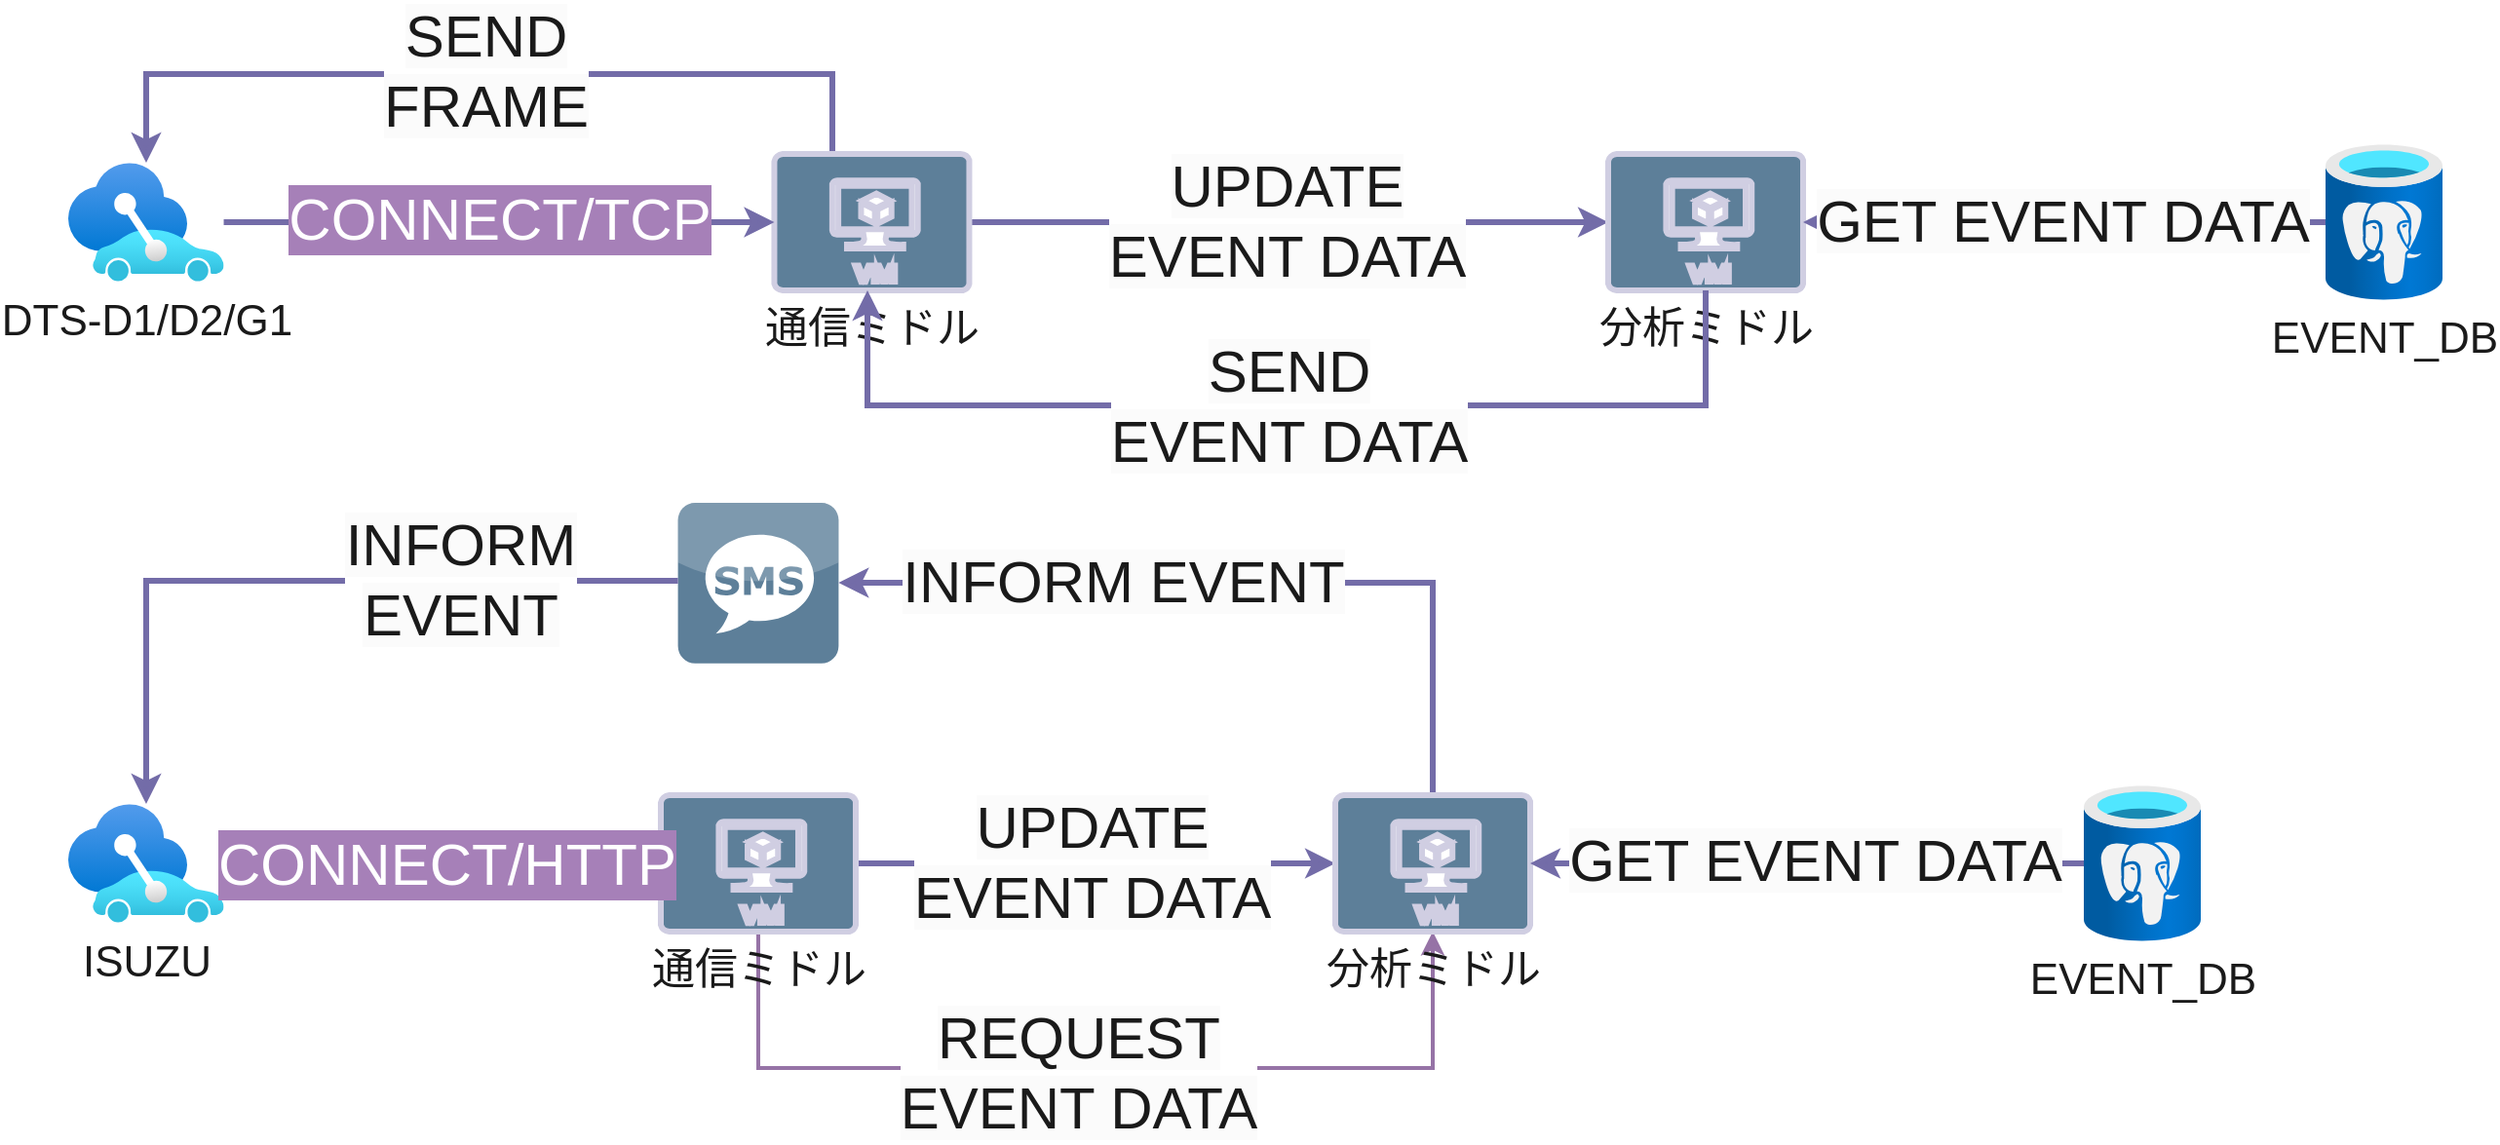 <mxfile version="24.7.16" pages="3">
  <diagram name="V3-TTI" id="n_-BP2Z6rM-4rdSZ633D">
    <mxGraphModel dx="1467" dy="806" grid="1" gridSize="10" guides="1" tooltips="1" connect="1" arrows="1" fold="1" page="1" pageScale="1" pageWidth="827" pageHeight="1169" math="0" shadow="0">
      <root>
        <mxCell id="0" />
        <mxCell id="1" parent="0" />
        <mxCell id="bnF_GTkMxTmzhYA7cZSp-13" style="edgeStyle=orthogonalEdgeStyle;rounded=0;orthogonalLoop=1;jettySize=auto;html=1;startArrow=none;startFill=0;endArrow=classic;endFill=1;strokeWidth=3;strokeColor=#736CA8;labelBackgroundColor=none;fontColor=default;fontSize=22;" parent="1" source="bnF_GTkMxTmzhYA7cZSp-1" target="bnF_GTkMxTmzhYA7cZSp-2" edge="1">
          <mxGeometry relative="1" as="geometry" />
        </mxCell>
        <mxCell id="BQy1X_OXweIhYbrGlqar-3" value="&lt;span style=&quot;color: rgb(26, 26, 26); font-size: 30px; background-color: rgb(251, 251, 251);&quot;&gt;UPDATE&lt;/span&gt;&lt;div&gt;&lt;span style=&quot;color: rgb(26, 26, 26); font-size: 30px; background-color: rgb(251, 251, 251);&quot;&gt;EVENT DATA&lt;/span&gt;&lt;/div&gt;" style="edgeLabel;html=1;align=center;verticalAlign=middle;resizable=0;points=[];fontSize=30;" parent="bnF_GTkMxTmzhYA7cZSp-13" vertex="1" connectable="0">
          <mxGeometry x="-0.007" y="1" relative="1" as="geometry">
            <mxPoint as="offset" />
          </mxGeometry>
        </mxCell>
        <mxCell id="bnF_GTkMxTmzhYA7cZSp-16" style="edgeStyle=orthogonalEdgeStyle;rounded=0;orthogonalLoop=1;jettySize=auto;html=1;strokeWidth=3;strokeColor=#736CA8;labelBackgroundColor=none;fontColor=default;fontSize=22;" parent="1" source="bnF_GTkMxTmzhYA7cZSp-1" target="bnF_GTkMxTmzhYA7cZSp-10" edge="1">
          <mxGeometry relative="1" as="geometry">
            <Array as="points">
              <mxPoint x="432" y="40" />
              <mxPoint x="80" y="40" />
            </Array>
          </mxGeometry>
        </mxCell>
        <mxCell id="BQy1X_OXweIhYbrGlqar-2" value="&lt;span style=&quot;color: rgb(26, 26, 26); font-size: 30px; background-color: rgb(251, 251, 251);&quot;&gt;SEND&lt;/span&gt;&lt;div&gt;&lt;span style=&quot;color: rgb(26, 26, 26); font-size: 30px; background-color: rgb(251, 251, 251);&quot;&gt;FRAME&lt;/span&gt;&lt;/div&gt;" style="edgeLabel;html=1;align=center;verticalAlign=middle;resizable=0;points=[];fontSize=30;" parent="bnF_GTkMxTmzhYA7cZSp-16" vertex="1" connectable="0">
          <mxGeometry x="-0.001" y="-2" relative="1" as="geometry">
            <mxPoint as="offset" />
          </mxGeometry>
        </mxCell>
        <mxCell id="bnF_GTkMxTmzhYA7cZSp-1" value="通信ミドル" style="verticalLabelPosition=bottom;html=1;verticalAlign=top;align=center;strokeColor=#D0CEE2;fillColor=#5D7F99;shape=mxgraph.azure.virtual_machine;fontSize=22;strokeWidth=3;labelBackgroundColor=none;fontColor=#1A1A1A;" parent="1" vertex="1">
          <mxGeometry x="402.23" y="81" width="100" height="70" as="geometry" />
        </mxCell>
        <mxCell id="bnF_GTkMxTmzhYA7cZSp-2" value="分析ミドル" style="verticalLabelPosition=bottom;html=1;verticalAlign=top;align=center;strokeColor=#D0CEE2;fillColor=#5D7F99;shape=mxgraph.azure.virtual_machine;fontSize=22;strokeWidth=3;labelBackgroundColor=none;fontColor=#1A1A1A;" parent="1" vertex="1">
          <mxGeometry x="830" y="81" width="100" height="70" as="geometry" />
        </mxCell>
        <mxCell id="bnF_GTkMxTmzhYA7cZSp-9" style="edgeStyle=orthogonalEdgeStyle;rounded=0;orthogonalLoop=1;jettySize=auto;html=1;strokeWidth=3;strokeColor=#736CA8;labelBackgroundColor=none;fontColor=default;fontSize=22;" parent="1" source="bnF_GTkMxTmzhYA7cZSp-8" target="bnF_GTkMxTmzhYA7cZSp-2" edge="1">
          <mxGeometry relative="1" as="geometry" />
        </mxCell>
        <mxCell id="BQy1X_OXweIhYbrGlqar-5" value="&lt;span style=&quot;color: rgb(26, 26, 26); font-size: 30px; background-color: rgb(251, 251, 251);&quot;&gt;GET EVENT DATA&lt;/span&gt;" style="edgeLabel;html=1;align=center;verticalAlign=middle;resizable=0;points=[];fontSize=30;" parent="bnF_GTkMxTmzhYA7cZSp-9" vertex="1" connectable="0">
          <mxGeometry x="0.009" y="-1" relative="1" as="geometry">
            <mxPoint as="offset" />
          </mxGeometry>
        </mxCell>
        <mxCell id="bnF_GTkMxTmzhYA7cZSp-8" value="EVENT_DB" style="image;aspect=fixed;html=1;points=[];align=center;fontSize=22;image=img/lib/azure2/databases/Azure_Database_PostgreSQL_Server.svg;strokeWidth=3;fillColor=#5D7F99;strokeColor=#D0CEE2;labelBackgroundColor=none;fontColor=#1A1A1A;" parent="1" vertex="1">
          <mxGeometry x="1198" y="76" width="60" height="80" as="geometry" />
        </mxCell>
        <mxCell id="bnF_GTkMxTmzhYA7cZSp-10" value="DTS-D1/D2/G1" style="image;aspect=fixed;html=1;points=[];align=center;fontSize=22;image=img/lib/azure2/other/Connected_Vehicle_Platform.svg;strokeWidth=3;fillColor=#5D7F99;strokeColor=#D0CEE2;labelBackgroundColor=none;fontColor=#1A1A1A;" parent="1" vertex="1">
          <mxGeometry x="40" y="85.5" width="79.77" height="61" as="geometry" />
        </mxCell>
        <mxCell id="bnF_GTkMxTmzhYA7cZSp-12" style="edgeStyle=orthogonalEdgeStyle;rounded=0;orthogonalLoop=1;jettySize=auto;html=1;entryX=0;entryY=0.5;entryDx=0;entryDy=0;entryPerimeter=0;strokeWidth=3;strokeColor=#736CA8;labelBackgroundColor=none;fontColor=default;fontSize=22;" parent="1" source="bnF_GTkMxTmzhYA7cZSp-10" target="bnF_GTkMxTmzhYA7cZSp-1" edge="1">
          <mxGeometry relative="1" as="geometry" />
        </mxCell>
        <mxCell id="BQy1X_OXweIhYbrGlqar-1" value="&lt;span style=&quot;font-size: 30px;&quot;&gt;CONNECT/TCP&lt;/span&gt;" style="edgeLabel;html=1;align=center;verticalAlign=middle;resizable=0;points=[];fontSize=30;fontColor=#FFFFFF;labelBackgroundColor=#A680B8;" parent="bnF_GTkMxTmzhYA7cZSp-12" vertex="1" connectable="0">
          <mxGeometry x="0.008" y="2" relative="1" as="geometry">
            <mxPoint x="-2" as="offset" />
          </mxGeometry>
        </mxCell>
        <mxCell id="3nwgfoT_hswRjVwzcz-u-1" style="edgeStyle=orthogonalEdgeStyle;rounded=0;orthogonalLoop=1;jettySize=auto;html=1;strokeColor=#736CA8;fontColor=default;strokeWidth=3;labelBackgroundColor=none;fontSize=22;" parent="1" source="bnF_GTkMxTmzhYA7cZSp-2" target="bnF_GTkMxTmzhYA7cZSp-1" edge="1">
          <mxGeometry relative="1" as="geometry">
            <mxPoint x="880" y="290" as="sourcePoint" />
            <mxPoint x="452.23" y="220" as="targetPoint" />
            <Array as="points">
              <mxPoint x="880" y="210" />
              <mxPoint x="450" y="210" />
            </Array>
          </mxGeometry>
        </mxCell>
        <mxCell id="BQy1X_OXweIhYbrGlqar-4" value="&lt;span style=&quot;color: rgb(26, 26, 26); font-size: 30px; background-color: rgb(251, 251, 251);&quot;&gt;SEND&lt;/span&gt;&lt;div&gt;&lt;span style=&quot;color: rgb(26, 26, 26); font-size: 30px; background-color: rgb(251, 251, 251);&quot;&gt;EVENT DATA&lt;/span&gt;&lt;/div&gt;" style="edgeLabel;html=1;align=center;verticalAlign=middle;resizable=0;points=[];fontSize=30;" parent="3nwgfoT_hswRjVwzcz-u-1" vertex="1" connectable="0">
          <mxGeometry x="-0.004" relative="1" as="geometry">
            <mxPoint as="offset" />
          </mxGeometry>
        </mxCell>
        <mxCell id="q_5lCT05Onl2vClUrT04-1" style="edgeStyle=orthogonalEdgeStyle;rounded=1;orthogonalLoop=1;jettySize=auto;html=1;startArrow=none;startFill=0;endArrow=classic;endFill=1;strokeWidth=3;strokeColor=#736CA8;labelBackgroundColor=none;fontColor=default;fontSize=22;" parent="1" source="q_5lCT05Onl2vClUrT04-3" target="q_5lCT05Onl2vClUrT04-6" edge="1">
          <mxGeometry relative="1" as="geometry" />
        </mxCell>
        <mxCell id="q_5lCT05Onl2vClUrT04-2" value="&lt;span style=&quot;background-color: rgb(251, 251, 251); color: rgb(26, 26, 26);&quot;&gt;UPDATE&lt;/span&gt;&lt;div&gt;&lt;span style=&quot;background-color: rgb(251, 251, 251); color: rgb(26, 26, 26);&quot;&gt;EVENT DATA&lt;/span&gt;&lt;/div&gt;" style="edgeLabel;html=1;align=center;verticalAlign=middle;resizable=0;points=[];fontSize=30;" parent="q_5lCT05Onl2vClUrT04-1" vertex="1" connectable="0">
          <mxGeometry x="-0.016" y="1" relative="1" as="geometry">
            <mxPoint as="offset" />
          </mxGeometry>
        </mxCell>
        <mxCell id="2zDPT6uKjCHDk1diIaB2-3" style="edgeStyle=orthogonalEdgeStyle;rounded=0;orthogonalLoop=1;jettySize=auto;html=1;fillColor=#e1d5e7;strokeColor=#9673a6;strokeWidth=2;" edge="1" parent="1" source="q_5lCT05Onl2vClUrT04-3" target="q_5lCT05Onl2vClUrT04-6">
          <mxGeometry relative="1" as="geometry">
            <Array as="points">
              <mxPoint x="394" y="550" />
              <mxPoint x="740" y="550" />
            </Array>
          </mxGeometry>
        </mxCell>
        <mxCell id="2zDPT6uKjCHDk1diIaB2-5" value="&lt;font color=&quot;#1a1a1a&quot;&gt;&lt;span style=&quot;font-size: 30px; background-color: rgb(251, 251, 251);&quot;&gt;REQUEST&lt;/span&gt;&lt;/font&gt;&lt;br&gt;&lt;div style=&quot;font-size: 30px;&quot;&gt;&lt;span style=&quot;background-color: rgb(251, 251, 251); color: rgb(26, 26, 26);&quot;&gt;EVENT DATA&lt;/span&gt;&lt;/div&gt;" style="edgeLabel;html=1;align=center;verticalAlign=middle;resizable=0;points=[];" vertex="1" connectable="0" parent="2zDPT6uKjCHDk1diIaB2-3">
          <mxGeometry x="-0.037" y="-2" relative="1" as="geometry">
            <mxPoint as="offset" />
          </mxGeometry>
        </mxCell>
        <mxCell id="q_5lCT05Onl2vClUrT04-3" value="通信ミドル" style="verticalLabelPosition=bottom;html=1;verticalAlign=top;align=center;strokeColor=#D0CEE2;fillColor=#5D7F99;shape=mxgraph.azure.virtual_machine;fontSize=22;strokeWidth=3;labelBackgroundColor=none;fontColor=#1A1A1A;rounded=1;" parent="1" vertex="1">
          <mxGeometry x="344" y="410" width="100" height="70" as="geometry" />
        </mxCell>
        <mxCell id="q_5lCT05Onl2vClUrT04-4" style="edgeStyle=orthogonalEdgeStyle;rounded=0;orthogonalLoop=1;jettySize=auto;html=1;strokeColor=#736CA8;strokeWidth=3;labelBackgroundColor=none;fontColor=default;curved=0;fontSize=22;" parent="1" source="q_5lCT05Onl2vClUrT04-6" target="q_5lCT05Onl2vClUrT04-13" edge="1">
          <mxGeometry relative="1" as="geometry">
            <Array as="points">
              <mxPoint x="740" y="301" />
            </Array>
          </mxGeometry>
        </mxCell>
        <mxCell id="q_5lCT05Onl2vClUrT04-5" value="&lt;span style=&quot;color: rgb(26, 26, 26); font-size: 30px; background-color: rgb(251, 251, 251);&quot;&gt;INFORM EVENT&lt;/span&gt;" style="edgeLabel;html=1;align=center;verticalAlign=middle;resizable=0;points=[];fontSize=30;" parent="q_5lCT05Onl2vClUrT04-4" vertex="1" connectable="0">
          <mxGeometry x="0.296" y="-1" relative="1" as="geometry">
            <mxPoint as="offset" />
          </mxGeometry>
        </mxCell>
        <mxCell id="q_5lCT05Onl2vClUrT04-6" value="分析ミドル" style="verticalLabelPosition=bottom;html=1;verticalAlign=top;align=center;strokeColor=#D0CEE2;fillColor=#5D7F99;shape=mxgraph.azure.virtual_machine;fontSize=22;strokeWidth=3;labelBackgroundColor=none;fontColor=#1A1A1A;rounded=1;" parent="1" vertex="1">
          <mxGeometry x="690" y="410" width="100" height="70" as="geometry" />
        </mxCell>
        <mxCell id="q_5lCT05Onl2vClUrT04-7" style="edgeStyle=orthogonalEdgeStyle;rounded=1;orthogonalLoop=1;jettySize=auto;html=1;strokeWidth=3;strokeColor=#736CA8;labelBackgroundColor=none;fontColor=default;fontSize=22;" parent="1" source="q_5lCT05Onl2vClUrT04-9" target="q_5lCT05Onl2vClUrT04-6" edge="1">
          <mxGeometry relative="1" as="geometry" />
        </mxCell>
        <mxCell id="q_5lCT05Onl2vClUrT04-8" value="&lt;span style=&quot;color: rgb(26, 26, 26); font-size: 30px; background-color: rgb(251, 251, 251);&quot;&gt;GET EVENT DATA&lt;/span&gt;" style="edgeLabel;html=1;align=center;verticalAlign=middle;resizable=0;points=[];fontSize=30;" parent="q_5lCT05Onl2vClUrT04-7" vertex="1" connectable="0">
          <mxGeometry x="-0.025" y="-2" relative="1" as="geometry">
            <mxPoint as="offset" />
          </mxGeometry>
        </mxCell>
        <mxCell id="q_5lCT05Onl2vClUrT04-9" value="EVENT_DB" style="image;aspect=fixed;html=1;points=[];align=center;fontSize=22;image=img/lib/azure2/databases/Azure_Database_PostgreSQL_Server.svg;strokeWidth=3;fillColor=#5D7F99;strokeColor=#D0CEE2;labelBackgroundColor=none;fontColor=#1A1A1A;rounded=1;" parent="1" vertex="1">
          <mxGeometry x="1074" y="405" width="60" height="80" as="geometry" />
        </mxCell>
        <mxCell id="q_5lCT05Onl2vClUrT04-10" value="ISUZU" style="image;aspect=fixed;html=1;points=[];align=center;fontSize=22;image=img/lib/azure2/other/Connected_Vehicle_Platform.svg;strokeWidth=3;fillColor=#5D7F99;strokeColor=#D0CEE2;labelBackgroundColor=none;fontColor=#1A1A1A;rounded=1;" parent="1" vertex="1">
          <mxGeometry x="40" y="414.5" width="79.77" height="61" as="geometry" />
        </mxCell>
        <mxCell id="q_5lCT05Onl2vClUrT04-11" style="edgeStyle=orthogonalEdgeStyle;rounded=1;orthogonalLoop=1;jettySize=auto;html=1;entryX=0;entryY=0.5;entryDx=0;entryDy=0;entryPerimeter=0;strokeWidth=3;strokeColor=#736CA8;labelBackgroundColor=none;fontColor=default;fontSize=22;" parent="1" source="q_5lCT05Onl2vClUrT04-10" target="q_5lCT05Onl2vClUrT04-3" edge="1">
          <mxGeometry relative="1" as="geometry" />
        </mxCell>
        <mxCell id="q_5lCT05Onl2vClUrT04-12" value="&lt;span style=&quot;font-size: 30px;&quot;&gt;CONNECT/HTTP&lt;/span&gt;" style="edgeLabel;html=1;align=center;verticalAlign=middle;resizable=0;points=[];fontSize=30;fontColor=#FFFFFF;labelBackgroundColor=#A680B8;" parent="q_5lCT05Onl2vClUrT04-11" vertex="1" connectable="0">
          <mxGeometry x="0.011" relative="1" as="geometry">
            <mxPoint as="offset" />
          </mxGeometry>
        </mxCell>
        <mxCell id="q_5lCT05Onl2vClUrT04-13" value="" style="dashed=0;outlineConnect=0;html=1;align=center;labelPosition=center;verticalLabelPosition=bottom;verticalAlign=top;shape=mxgraph.webicons.sms;fillColor=#5D7F99;labelBackgroundColor=none;strokeColor=#D0CEE2;fontColor=#1A1A1A;rounded=1;fontSize=22;" parent="1" vertex="1">
          <mxGeometry x="352.8" y="260" width="82.4" height="82.4" as="geometry" />
        </mxCell>
        <mxCell id="q_5lCT05Onl2vClUrT04-14" style="edgeStyle=orthogonalEdgeStyle;rounded=0;orthogonalLoop=1;jettySize=auto;html=1;strokeColor=#736CA8;strokeWidth=3;labelBackgroundColor=none;fontColor=default;curved=0;fontSize=22;" parent="1" source="q_5lCT05Onl2vClUrT04-13" target="q_5lCT05Onl2vClUrT04-10" edge="1">
          <mxGeometry relative="1" as="geometry">
            <Array as="points">
              <mxPoint x="80" y="300" />
            </Array>
          </mxGeometry>
        </mxCell>
        <mxCell id="q_5lCT05Onl2vClUrT04-15" value="&lt;span style=&quot;color: rgb(26, 26, 26); font-size: 30px; background-color: rgb(251, 251, 251);&quot;&gt;INFORM&lt;/span&gt;&lt;div&gt;&lt;span style=&quot;color: rgb(26, 26, 26); font-size: 30px; background-color: rgb(251, 251, 251);&quot;&gt;EVENT&lt;/span&gt;&lt;/div&gt;" style="edgeLabel;html=1;align=center;verticalAlign=middle;resizable=0;points=[];fontSize=30;" parent="q_5lCT05Onl2vClUrT04-14" vertex="1" connectable="0">
          <mxGeometry x="-0.421" y="-1" relative="1" as="geometry">
            <mxPoint as="offset" />
          </mxGeometry>
        </mxCell>
      </root>
    </mxGraphModel>
  </diagram>
  <diagram id="DDAeKijsnJYqkCSE0EXT" name="V3-ISUZU">
    <mxGraphModel dx="1386" dy="806" grid="1" gridSize="10" guides="1" tooltips="1" connect="1" arrows="1" fold="1" page="1" pageScale="1" pageWidth="827" pageHeight="1169" math="0" shadow="0">
      <root>
        <mxCell id="0" />
        <mxCell id="1" parent="0" />
        <mxCell id="71qHSc86nhLidYFrZ0Hx-1" style="edgeStyle=orthogonalEdgeStyle;rounded=1;orthogonalLoop=1;jettySize=auto;html=1;startArrow=none;startFill=0;endArrow=classic;endFill=1;strokeWidth=3;strokeColor=#736CA8;labelBackgroundColor=none;fontColor=default;" parent="1" source="71qHSc86nhLidYFrZ0Hx-3" target="71qHSc86nhLidYFrZ0Hx-4" edge="1">
          <mxGeometry relative="1" as="geometry" />
        </mxCell>
        <mxCell id="hnUC-xHkSyoxEst1gzkh-5" value="&lt;span style=&quot;color: rgb(26, 26, 26); font-size: 16px; background-color: rgb(251, 251, 251);&quot;&gt;REQ EVENT DATA&lt;/span&gt;" style="edgeLabel;html=1;align=center;verticalAlign=middle;resizable=0;points=[];" vertex="1" connectable="0" parent="71qHSc86nhLidYFrZ0Hx-1">
          <mxGeometry x="-0.016" y="1" relative="1" as="geometry">
            <mxPoint as="offset" />
          </mxGeometry>
        </mxCell>
        <mxCell id="71qHSc86nhLidYFrZ0Hx-3" value="通信ミドル" style="verticalLabelPosition=bottom;html=1;verticalAlign=top;align=center;strokeColor=#D0CEE2;fillColor=#5D7F99;shape=mxgraph.azure.virtual_machine;fontSize=16;strokeWidth=3;labelBackgroundColor=none;fontColor=#1A1A1A;rounded=1;" parent="1" vertex="1">
          <mxGeometry x="454" y="280" width="100" height="70" as="geometry" />
        </mxCell>
        <mxCell id="t9agoga5QZjk2vCG1AxP-9" style="edgeStyle=orthogonalEdgeStyle;rounded=1;orthogonalLoop=1;jettySize=auto;html=1;strokeColor=#736CA8;strokeWidth=3;labelBackgroundColor=none;fontColor=default;" parent="1" source="71qHSc86nhLidYFrZ0Hx-4" target="t9agoga5QZjk2vCG1AxP-8" edge="1">
          <mxGeometry relative="1" as="geometry">
            <Array as="points">
              <mxPoint x="850" y="150" />
            </Array>
          </mxGeometry>
        </mxCell>
        <mxCell id="hnUC-xHkSyoxEst1gzkh-3" value="&lt;span style=&quot;color: rgb(26, 26, 26); font-size: 16px; background-color: rgb(251, 251, 251);&quot;&gt;INFORM EVENT&lt;/span&gt;" style="edgeLabel;html=1;align=center;verticalAlign=middle;resizable=0;points=[];" vertex="1" connectable="0" parent="t9agoga5QZjk2vCG1AxP-9">
          <mxGeometry x="0.296" y="-1" relative="1" as="geometry">
            <mxPoint as="offset" />
          </mxGeometry>
        </mxCell>
        <mxCell id="71qHSc86nhLidYFrZ0Hx-4" value="分析ミドル" style="verticalLabelPosition=bottom;html=1;verticalAlign=top;align=center;strokeColor=#D0CEE2;fillColor=#5D7F99;shape=mxgraph.azure.virtual_machine;fontSize=16;strokeWidth=3;labelBackgroundColor=none;fontColor=#1A1A1A;rounded=1;" parent="1" vertex="1">
          <mxGeometry x="800" y="280" width="100" height="70" as="geometry" />
        </mxCell>
        <mxCell id="71qHSc86nhLidYFrZ0Hx-5" style="edgeStyle=orthogonalEdgeStyle;rounded=1;orthogonalLoop=1;jettySize=auto;html=1;strokeWidth=3;strokeColor=#736CA8;labelBackgroundColor=none;fontColor=default;" parent="1" source="71qHSc86nhLidYFrZ0Hx-6" target="71qHSc86nhLidYFrZ0Hx-4" edge="1">
          <mxGeometry relative="1" as="geometry" />
        </mxCell>
        <mxCell id="hnUC-xHkSyoxEst1gzkh-6" value="&lt;span style=&quot;color: rgb(26, 26, 26); font-size: 16px; background-color: rgb(251, 251, 251);&quot;&gt;GET EVENT DATA&lt;/span&gt;" style="edgeLabel;html=1;align=center;verticalAlign=middle;resizable=0;points=[];" vertex="1" connectable="0" parent="71qHSc86nhLidYFrZ0Hx-5">
          <mxGeometry x="-0.025" y="-2" relative="1" as="geometry">
            <mxPoint as="offset" />
          </mxGeometry>
        </mxCell>
        <mxCell id="71qHSc86nhLidYFrZ0Hx-6" value="EVENT_DB" style="image;aspect=fixed;html=1;points=[];align=center;fontSize=16;image=img/lib/azure2/databases/Azure_Database_PostgreSQL_Server.svg;strokeWidth=3;fillColor=#5D7F99;strokeColor=#D0CEE2;labelBackgroundColor=none;fontColor=#1A1A1A;rounded=1;" parent="1" vertex="1">
          <mxGeometry x="1136" y="275" width="60" height="80" as="geometry" />
        </mxCell>
        <mxCell id="71qHSc86nhLidYFrZ0Hx-7" value="ISUZU" style="image;aspect=fixed;html=1;points=[];align=center;fontSize=16;image=img/lib/azure2/other/Connected_Vehicle_Platform.svg;strokeWidth=3;fillColor=#5D7F99;strokeColor=#D0CEE2;labelBackgroundColor=none;fontColor=#1A1A1A;rounded=1;" parent="1" vertex="1">
          <mxGeometry x="170" y="284.5" width="79.77" height="61" as="geometry" />
        </mxCell>
        <mxCell id="71qHSc86nhLidYFrZ0Hx-8" style="edgeStyle=orthogonalEdgeStyle;rounded=1;orthogonalLoop=1;jettySize=auto;html=1;entryX=0;entryY=0.5;entryDx=0;entryDy=0;entryPerimeter=0;strokeWidth=3;strokeColor=#736CA8;labelBackgroundColor=none;fontColor=default;" parent="1" source="71qHSc86nhLidYFrZ0Hx-7" target="71qHSc86nhLidYFrZ0Hx-3" edge="1">
          <mxGeometry relative="1" as="geometry" />
        </mxCell>
        <mxCell id="hnUC-xHkSyoxEst1gzkh-4" value="&lt;span style=&quot;color: rgb(26, 26, 26); font-size: 16px; background-color: rgb(251, 251, 251);&quot;&gt;CONNECT/HTTP&lt;/span&gt;" style="edgeLabel;html=1;align=center;verticalAlign=middle;resizable=0;points=[];" vertex="1" connectable="0" parent="71qHSc86nhLidYFrZ0Hx-8">
          <mxGeometry x="0.011" relative="1" as="geometry">
            <mxPoint as="offset" />
          </mxGeometry>
        </mxCell>
        <mxCell id="t9agoga5QZjk2vCG1AxP-8" value="" style="dashed=0;outlineConnect=0;html=1;align=center;labelPosition=center;verticalLabelPosition=bottom;verticalAlign=top;shape=mxgraph.webicons.sms;fillColor=#5D7F99;labelBackgroundColor=none;strokeColor=#D0CEE2;fontColor=#1A1A1A;rounded=1;" parent="1" vertex="1">
          <mxGeometry x="430" y="100" width="102.4" height="102.4" as="geometry" />
        </mxCell>
        <mxCell id="t9agoga5QZjk2vCG1AxP-10" style="edgeStyle=orthogonalEdgeStyle;rounded=1;orthogonalLoop=1;jettySize=auto;html=1;entryX=0;entryY=0.582;entryDx=0;entryDy=0;entryPerimeter=0;strokeColor=#736CA8;strokeWidth=3;labelBackgroundColor=none;fontColor=default;" parent="1" source="t9agoga5QZjk2vCG1AxP-8" target="71qHSc86nhLidYFrZ0Hx-7" edge="1">
          <mxGeometry relative="1" as="geometry">
            <Array as="points">
              <mxPoint x="110" y="151" />
              <mxPoint x="110" y="320" />
            </Array>
          </mxGeometry>
        </mxCell>
        <mxCell id="hnUC-xHkSyoxEst1gzkh-2" value="&lt;span style=&quot;color: rgb(26, 26, 26); font-size: 16px; background-color: rgb(251, 251, 251);&quot;&gt;INFORM EVENT&lt;/span&gt;" style="edgeLabel;html=1;align=center;verticalAlign=middle;resizable=0;points=[];" vertex="1" connectable="0" parent="t9agoga5QZjk2vCG1AxP-10">
          <mxGeometry x="-0.421" y="-1" relative="1" as="geometry">
            <mxPoint as="offset" />
          </mxGeometry>
        </mxCell>
      </root>
    </mxGraphModel>
  </diagram>
  <diagram id="ljmRO6rFjo8l1jXLBo1G" name="MQTT+HTTP">
    <mxGraphModel dx="1386" dy="806" grid="1" gridSize="10" guides="1" tooltips="1" connect="1" arrows="1" fold="1" page="1" pageScale="1" pageWidth="827" pageHeight="1169" math="0" shadow="0">
      <root>
        <mxCell id="0" />
        <mxCell id="1" parent="0" />
        <mxCell id="wl3WMXJQGJGkQpaOGLGE-1" style="rounded=0;orthogonalLoop=1;jettySize=auto;html=1;labelBackgroundColor=none;strokeColor=#736CA8;fontColor=default;strokeWidth=2;fontSize=22;" parent="1" source="wl3WMXJQGJGkQpaOGLGE-3" target="wl3WMXJQGJGkQpaOGLGE-13" edge="1">
          <mxGeometry relative="1" as="geometry" />
        </mxCell>
        <mxCell id="wl3WMXJQGJGkQpaOGLGE-2" value="connect/HTTP" style="edgeLabel;html=1;align=center;verticalAlign=middle;resizable=0;points=[];strokeColor=#D0CEE2;fontColor=#FFFFFF;fillColor=#5D7F99;fontSize=22;labelBackgroundColor=#A680B8;" parent="wl3WMXJQGJGkQpaOGLGE-1" vertex="1" connectable="0">
          <mxGeometry x="-0.004" y="1" relative="1" as="geometry">
            <mxPoint x="1" as="offset" />
          </mxGeometry>
        </mxCell>
        <mxCell id="wl3WMXJQGJGkQpaOGLGE-3" value="DTS-G2" style="image;aspect=fixed;html=1;points=[];align=center;fontSize=22;image=img/lib/azure2/other/Connected_Vehicle_Platform.svg;shadow=0;labelBackgroundColor=none;fillColor=#5D7F99;strokeColor=#D0CEE2;fontColor=#1A1A1A;" parent="1" vertex="1">
          <mxGeometry x="60" y="233" width="68" height="52" as="geometry" />
        </mxCell>
        <mxCell id="wl3WMXJQGJGkQpaOGLGE-4" style="edgeStyle=orthogonalEdgeStyle;rounded=0;orthogonalLoop=1;jettySize=auto;html=1;elbow=vertical;labelBackgroundColor=none;strokeColor=#736CA8;fontColor=default;startArrow=none;startFill=0;strokeWidth=2;endArrow=classic;endFill=1;fontSize=22;" parent="1" source="wl3WMXJQGJGkQpaOGLGE-8" target="wl3WMXJQGJGkQpaOGLGE-13" edge="1">
          <mxGeometry relative="1" as="geometry">
            <Array as="points">
              <mxPoint x="509" y="195" />
              <mxPoint x="509" y="195" />
            </Array>
          </mxGeometry>
        </mxCell>
        <mxCell id="wl3WMXJQGJGkQpaOGLGE-5" value="inform event message" style="edgeLabel;html=1;align=center;verticalAlign=middle;resizable=0;points=[];strokeColor=#D0CEE2;fontColor=#1A1A1A;fillColor=#5D7F99;fontSize=22;" parent="wl3WMXJQGJGkQpaOGLGE-4" vertex="1" connectable="0">
          <mxGeometry x="-0.008" relative="1" as="geometry">
            <mxPoint y="17" as="offset" />
          </mxGeometry>
        </mxCell>
        <mxCell id="wl3WMXJQGJGkQpaOGLGE-6" style="edgeStyle=orthogonalEdgeStyle;rounded=0;orthogonalLoop=1;jettySize=auto;html=1;fillColor=#e1d5e7;strokeColor=#9673a6;strokeWidth=2;fontSize=22;" parent="1" source="wl3WMXJQGJGkQpaOGLGE-8" target="wl3WMXJQGJGkQpaOGLGE-33" edge="1">
          <mxGeometry relative="1" as="geometry">
            <Array as="points">
              <mxPoint x="509" y="270" />
            </Array>
          </mxGeometry>
        </mxCell>
        <mxCell id="wl3WMXJQGJGkQpaOGLGE-7" value="&lt;span style=&quot;color: rgb(26, 26, 26); font-size: 22px;&quot;&gt;inform event message&lt;/span&gt;" style="edgeLabel;html=1;align=center;verticalAlign=middle;resizable=0;points=[];fontSize=22;" parent="wl3WMXJQGJGkQpaOGLGE-6" vertex="1" connectable="0">
          <mxGeometry x="0.321" relative="1" as="geometry">
            <mxPoint as="offset" />
          </mxGeometry>
        </mxCell>
        <mxCell id="wl3WMXJQGJGkQpaOGLGE-8" value="MQTT Broker" style="sketch=0;outlineConnect=0;fontColor=#1A1A1A;fillColor=#5D7F99;strokeColor=none;dashed=0;verticalLabelPosition=bottom;verticalAlign=top;align=center;html=1;fontSize=22;fontStyle=0;aspect=fixed;pointerEvents=1;shape=mxgraph.aws4.mq_broker;labelBackgroundColor=none;" parent="1" vertex="1">
          <mxGeometry x="470" y="115" width="78" height="69" as="geometry" />
        </mxCell>
        <mxCell id="wl3WMXJQGJGkQpaOGLGE-9" style="edgeStyle=orthogonalEdgeStyle;rounded=0;orthogonalLoop=1;jettySize=auto;html=1;labelBackgroundColor=none;strokeColor=#736CA8;fontColor=default;strokeWidth=2;fontSize=22;" parent="1" source="wl3WMXJQGJGkQpaOGLGE-13" target="wl3WMXJQGJGkQpaOGLGE-20" edge="1">
          <mxGeometry relative="1" as="geometry" />
        </mxCell>
        <mxCell id="wl3WMXJQGJGkQpaOGLGE-10" value="update event status" style="edgeLabel;html=1;align=center;verticalAlign=middle;resizable=0;points=[];strokeColor=#D0CEE2;fontColor=#1A1A1A;fillColor=#5D7F99;fontSize=22;" parent="wl3WMXJQGJGkQpaOGLGE-9" vertex="1" connectable="0">
          <mxGeometry x="-0.004" y="1" relative="1" as="geometry">
            <mxPoint as="offset" />
          </mxGeometry>
        </mxCell>
        <mxCell id="wl3WMXJQGJGkQpaOGLGE-11" style="edgeStyle=orthogonalEdgeStyle;rounded=0;orthogonalLoop=1;jettySize=auto;html=1;fontColor=default;strokeWidth=2;startArrow=none;startFill=0;endArrow=classic;endFill=1;labelBackgroundColor=none;fillColor=#f8cecc;strokeColor=#b85450;fontSize=22;" parent="1" source="wl3WMXJQGJGkQpaOGLGE-13" target="wl3WMXJQGJGkQpaOGLGE-8" edge="1">
          <mxGeometry relative="1" as="geometry">
            <mxPoint x="509" y="195" as="targetPoint" />
            <Array as="points">
              <mxPoint x="629" y="479" />
              <mxPoint x="629" y="149" />
            </Array>
          </mxGeometry>
        </mxCell>
        <mxCell id="wl3WMXJQGJGkQpaOGLGE-12" value="subscribe topic/MQTT" style="edgeLabel;html=1;align=center;verticalAlign=middle;resizable=0;points=[];strokeColor=#D0CEE2;fontColor=#FFFFFF;fillColor=#5D7F99;fontSize=22;labelBackgroundColor=#EA6B66;" parent="wl3WMXJQGJGkQpaOGLGE-11" vertex="1" connectable="0">
          <mxGeometry x="-0.006" relative="1" as="geometry">
            <mxPoint x="-1" y="65" as="offset" />
          </mxGeometry>
        </mxCell>
        <mxCell id="wl3WMXJQGJGkQpaOGLGE-13" value="アダプト" style="sketch=0;outlineConnect=0;fontColor=#1A1A1A;strokeColor=#D0CEE2;fillColor=#5D7F99;dashed=0;verticalLabelPosition=middle;verticalAlign=bottom;align=center;html=1;whiteSpace=wrap;fontSize=22;fontStyle=0;spacing=3;shape=mxgraph.aws4.productIcon;prIcon=mxgraph.aws4.ecs;labelBackgroundColor=none;" parent="1" vertex="1">
          <mxGeometry x="469" y="424" width="101" height="136" as="geometry" />
        </mxCell>
        <mxCell id="wl3WMXJQGJGkQpaOGLGE-14" style="rounded=0;orthogonalLoop=1;jettySize=auto;html=1;endArrow=classic;endFill=1;startArrow=none;startFill=0;labelBackgroundColor=none;strokeColor=#736CA8;fontColor=default;strokeWidth=2;fontSize=22;" parent="1" source="wl3WMXJQGJGkQpaOGLGE-16" target="wl3WMXJQGJGkQpaOGLGE-13" edge="1">
          <mxGeometry relative="1" as="geometry" />
        </mxCell>
        <mxCell id="wl3WMXJQGJGkQpaOGLGE-15" value="connect/HTTP" style="edgeLabel;html=1;align=center;verticalAlign=middle;resizable=0;points=[];strokeColor=#D0CEE2;fontColor=#FFFFFF;fillColor=#5D7F99;fontSize=22;labelBackgroundColor=#A680B8;" parent="wl3WMXJQGJGkQpaOGLGE-14" vertex="1" connectable="0">
          <mxGeometry relative="1" as="geometry">
            <mxPoint as="offset" />
          </mxGeometry>
        </mxCell>
        <mxCell id="wl3WMXJQGJGkQpaOGLGE-16" value="ISUZU" style="image;aspect=fixed;html=1;points=[];align=center;fontSize=22;image=img/lib/azure2/other/Connected_Vehicle_Platform.svg;shadow=0;labelBackgroundColor=none;fillColor=#5D7F99;strokeColor=#D0CEE2;fontColor=#1A1A1A;" parent="1" vertex="1">
          <mxGeometry x="60" y="389" width="68" height="52" as="geometry" />
        </mxCell>
        <mxCell id="wl3WMXJQGJGkQpaOGLGE-17" style="edgeStyle=none;rounded=0;orthogonalLoop=1;jettySize=auto;html=1;labelBackgroundColor=none;strokeColor=#736CA8;fontColor=default;strokeWidth=2;fontSize=22;" parent="1" source="wl3WMXJQGJGkQpaOGLGE-19" target="wl3WMXJQGJGkQpaOGLGE-13" edge="1">
          <mxGeometry relative="1" as="geometry" />
        </mxCell>
        <mxCell id="wl3WMXJQGJGkQpaOGLGE-18" value="connect/TCP" style="edgeLabel;html=1;align=center;verticalAlign=middle;resizable=0;points=[];strokeColor=#D0CEE2;fontColor=#FFFFFF;fillColor=#5D7F99;fontSize=22;labelBackgroundColor=#A680B8;" parent="wl3WMXJQGJGkQpaOGLGE-17" vertex="1" connectable="0">
          <mxGeometry x="-0.004" y="2" relative="1" as="geometry">
            <mxPoint as="offset" />
          </mxGeometry>
        </mxCell>
        <mxCell id="wl3WMXJQGJGkQpaOGLGE-19" value="DTS-D1/D2/G1" style="image;aspect=fixed;html=1;points=[];align=center;fontSize=22;image=img/lib/azure2/other/Connected_Vehicle_Platform.svg;shadow=0;labelBackgroundColor=none;fillColor=#5D7F99;strokeColor=#D0CEE2;fontColor=#1A1A1A;" parent="1" vertex="1">
          <mxGeometry x="60" y="554" width="68" height="52" as="geometry" />
        </mxCell>
        <mxCell id="wl3WMXJQGJGkQpaOGLGE-20" value="&lt;div style=&quot;font-size: 22px;&quot;&gt;コア&lt;/div&gt;" style="sketch=0;outlineConnect=0;fontColor=#1A1A1A;strokeColor=#D0CEE2;fillColor=#5D7F99;dashed=0;verticalLabelPosition=middle;verticalAlign=bottom;align=center;html=1;whiteSpace=wrap;fontSize=22;fontStyle=0;spacing=3;shape=mxgraph.aws4.productIcon;prIcon=mxgraph.aws4.ecs;labelBackgroundColor=none;" parent="1" vertex="1">
          <mxGeometry x="1076.5" y="437" width="80" height="110" as="geometry" />
        </mxCell>
        <mxCell id="wl3WMXJQGJGkQpaOGLGE-21" style="edgeStyle=orthogonalEdgeStyle;rounded=0;orthogonalLoop=1;jettySize=auto;html=1;strokeColor=#736CA8;fontColor=#1A1A1A;strokeWidth=2;fontSize=22;" parent="1" source="wl3WMXJQGJGkQpaOGLGE-23" target="wl3WMXJQGJGkQpaOGLGE-26" edge="1">
          <mxGeometry relative="1" as="geometry" />
        </mxCell>
        <mxCell id="wl3WMXJQGJGkQpaOGLGE-22" value="get event data" style="edgeLabel;html=1;align=center;verticalAlign=middle;resizable=0;points=[];strokeColor=#D0CEE2;fontColor=#1A1A1A;fillColor=#5D7F99;fontSize=22;" parent="wl3WMXJQGJGkQpaOGLGE-21" vertex="1" connectable="0">
          <mxGeometry x="-0.017" relative="1" as="geometry">
            <mxPoint as="offset" />
          </mxGeometry>
        </mxCell>
        <mxCell id="wl3WMXJQGJGkQpaOGLGE-23" value="EVENT_DB" style="sketch=0;outlineConnect=0;fontColor=#1A1A1A;strokeColor=#D0CEE2;fillColor=#5D7F99;dashed=0;verticalLabelPosition=middle;verticalAlign=bottom;align=center;html=1;whiteSpace=wrap;fontSize=22;fontStyle=0;spacing=3;shape=mxgraph.aws4.productIcon;prIcon=mxgraph.aws4.aurora;labelBackgroundColor=none;" parent="1" vertex="1">
          <mxGeometry x="1057" y="94.5" width="119" height="155.5" as="geometry" />
        </mxCell>
        <mxCell id="wl3WMXJQGJGkQpaOGLGE-24" style="edgeStyle=elbowEdgeStyle;rounded=0;orthogonalLoop=1;jettySize=auto;elbow=horizontal;html=1;labelBackgroundColor=none;strokeColor=#736CA8;fontColor=default;strokeWidth=2;fontSize=22;" parent="1" source="wl3WMXJQGJGkQpaOGLGE-26" target="wl3WMXJQGJGkQpaOGLGE-8" edge="1">
          <mxGeometry relative="1" as="geometry">
            <Array as="points">
              <mxPoint x="619" y="40" />
            </Array>
          </mxGeometry>
        </mxCell>
        <mxCell id="wl3WMXJQGJGkQpaOGLGE-25" value="push event message" style="edgeLabel;html=1;align=center;verticalAlign=middle;resizable=0;points=[];strokeColor=#D0CEE2;fontColor=#1A1A1A;fillColor=#5D7F99;fontSize=22;" parent="wl3WMXJQGJGkQpaOGLGE-24" vertex="1" connectable="0">
          <mxGeometry x="0.191" y="-1" relative="1" as="geometry">
            <mxPoint x="49" y="1" as="offset" />
          </mxGeometry>
        </mxCell>
        <mxCell id="wl3WMXJQGJGkQpaOGLGE-26" value="&lt;div style=&quot;font-size: 22px;&quot;&gt;バッチ&lt;/div&gt;" style="sketch=0;outlineConnect=0;fontColor=#1A1A1A;strokeColor=#D0CEE2;fillColor=#5D7F99;dashed=0;verticalLabelPosition=middle;verticalAlign=bottom;align=center;html=1;whiteSpace=wrap;fontSize=22;fontStyle=0;spacing=3;shape=mxgraph.aws4.productIcon;prIcon=mxgraph.aws4.ecs;labelBackgroundColor=none;" parent="1" vertex="1">
          <mxGeometry x="754" y="117.25" width="80" height="110" as="geometry" />
        </mxCell>
        <mxCell id="wl3WMXJQGJGkQpaOGLGE-27" style="edgeStyle=orthogonalEdgeStyle;rounded=0;orthogonalLoop=1;jettySize=auto;html=1;entryX=1;entryY=0.596;entryDx=0;entryDy=0;entryPerimeter=0;strokeColor=#736CA8;fontColor=#1A1A1A;strokeWidth=2;fontSize=22;" parent="1" source="wl3WMXJQGJGkQpaOGLGE-13" target="wl3WMXJQGJGkQpaOGLGE-19" edge="1">
          <mxGeometry relative="1" as="geometry">
            <Array as="points">
              <mxPoint x="509" y="585" />
            </Array>
          </mxGeometry>
        </mxCell>
        <mxCell id="wl3WMXJQGJGkQpaOGLGE-28" value="send event data" style="edgeLabel;html=1;align=center;verticalAlign=middle;resizable=0;points=[];strokeColor=#D0CEE2;fontColor=#1A1A1A;fillColor=#5D7F99;fontSize=22;" parent="wl3WMXJQGJGkQpaOGLGE-27" vertex="1" connectable="0">
          <mxGeometry x="0.139" relative="1" as="geometry">
            <mxPoint as="offset" />
          </mxGeometry>
        </mxCell>
        <mxCell id="wl3WMXJQGJGkQpaOGLGE-29" style="edgeStyle=orthogonalEdgeStyle;rounded=0;orthogonalLoop=1;jettySize=auto;html=1;entryX=0.5;entryY=1.05;entryDx=0;entryDy=0;entryPerimeter=0;strokeColor=#736CA8;fontColor=#1A1A1A;strokeWidth=2;fontSize=22;" parent="1" source="wl3WMXJQGJGkQpaOGLGE-20" target="wl3WMXJQGJGkQpaOGLGE-23" edge="1">
          <mxGeometry relative="1" as="geometry" />
        </mxCell>
        <mxCell id="wl3WMXJQGJGkQpaOGLGE-30" value="update event status" style="edgeLabel;html=1;align=center;verticalAlign=middle;resizable=0;points=[];strokeColor=#D0CEE2;fontColor=#1A1A1A;fillColor=#5D7F99;fontSize=22;" parent="1" vertex="1" connectable="0">
          <mxGeometry x="1097" y="320" as="geometry" />
        </mxCell>
        <mxCell id="wl3WMXJQGJGkQpaOGLGE-31" style="edgeStyle=orthogonalEdgeStyle;rounded=0;orthogonalLoop=1;jettySize=auto;html=1;fillColor=#f8cecc;strokeColor=#b85450;strokeWidth=2;fontSize=22;" parent="1" source="wl3WMXJQGJGkQpaOGLGE-33" target="wl3WMXJQGJGkQpaOGLGE-8" edge="1">
          <mxGeometry relative="1" as="geometry">
            <Array as="points">
              <mxPoint x="94" y="150" />
            </Array>
          </mxGeometry>
        </mxCell>
        <mxCell id="wl3WMXJQGJGkQpaOGLGE-32" value="&lt;font style=&quot;font-size: 22px;&quot;&gt;subscribe topic/MQTT&lt;/font&gt;" style="edgeLabel;html=1;align=center;verticalAlign=middle;resizable=0;points=[];fontSize=22;fontColor=#FFFFFF;labelBackgroundColor=#EA6B66;" parent="wl3WMXJQGJGkQpaOGLGE-31" vertex="1" connectable="0">
          <mxGeometry x="0.194" relative="1" as="geometry">
            <mxPoint as="offset" />
          </mxGeometry>
        </mxCell>
        <mxCell id="wl3WMXJQGJGkQpaOGLGE-33" value="" style="whiteSpace=wrap;html=1;fillColor=none;strokeColor=#9673a6;strokeWidth=3;dashed=1;fontSize=22;" parent="1" vertex="1">
          <mxGeometry x="34" y="220" width="120" height="260" as="geometry" />
        </mxCell>
      </root>
    </mxGraphModel>
  </diagram>
</mxfile>
